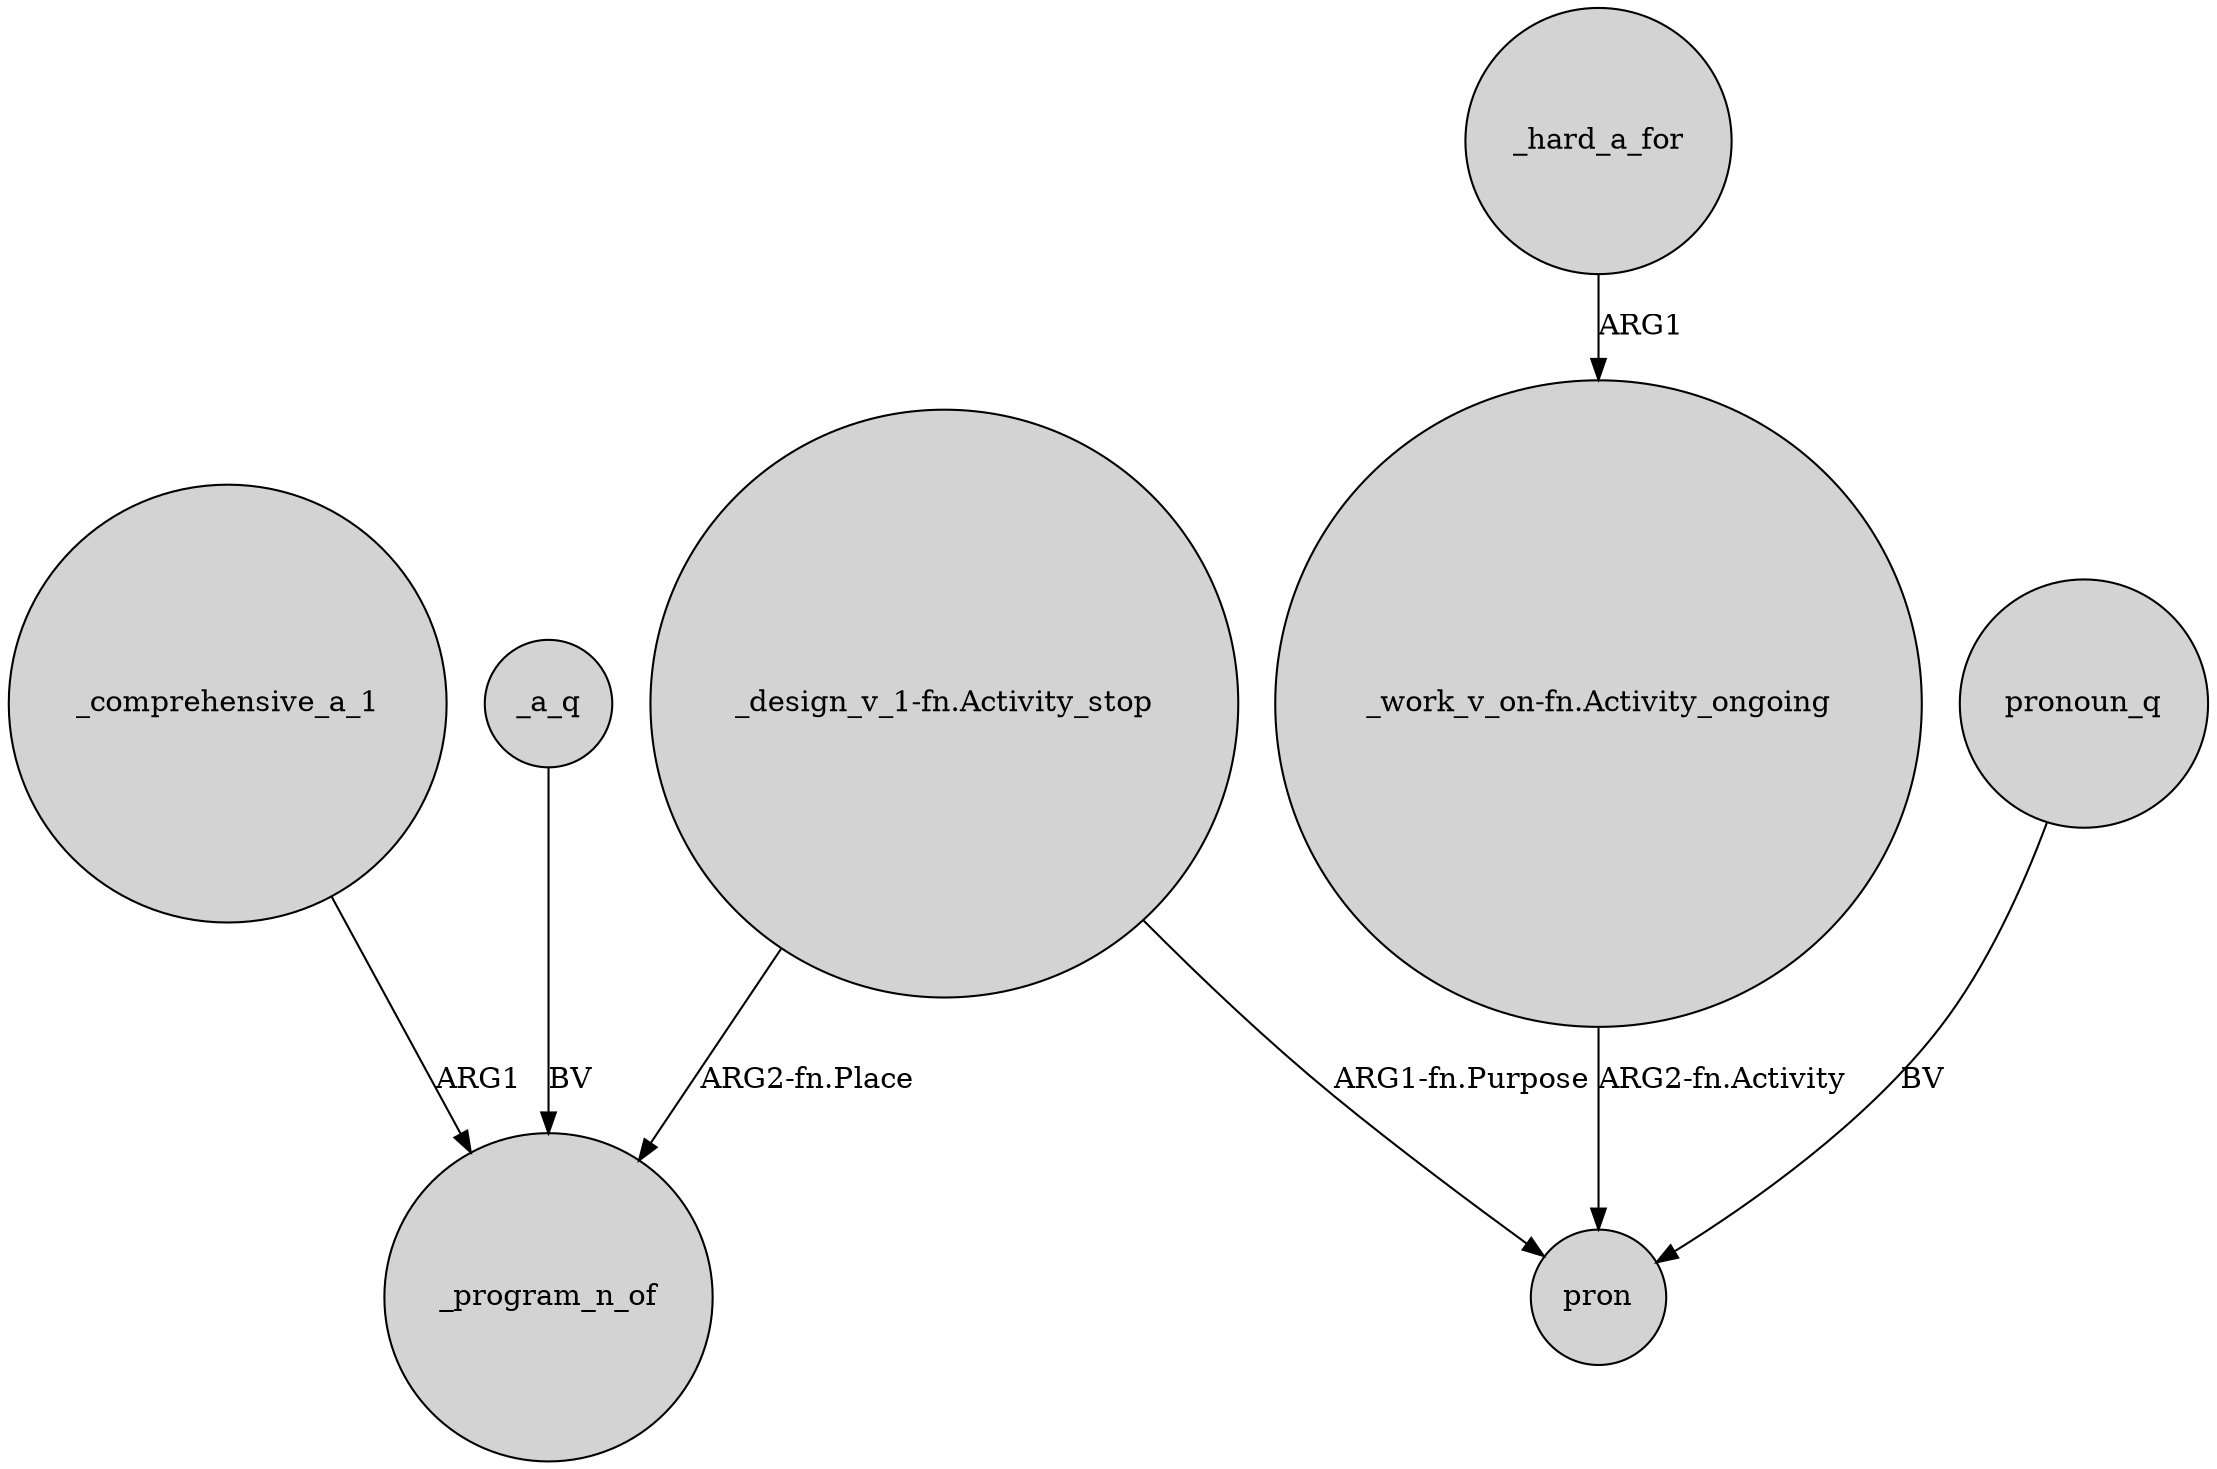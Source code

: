 digraph {
	node [shape=circle style=filled]
	_comprehensive_a_1 -> _program_n_of [label=ARG1]
	_a_q -> _program_n_of [label=BV]
	"_design_v_1-fn.Activity_stop" -> pron [label="ARG1-fn.Purpose"]
	"_work_v_on-fn.Activity_ongoing" -> pron [label="ARG2-fn.Activity"]
	_hard_a_for -> "_work_v_on-fn.Activity_ongoing" [label=ARG1]
	"_design_v_1-fn.Activity_stop" -> _program_n_of [label="ARG2-fn.Place"]
	pronoun_q -> pron [label=BV]
}
